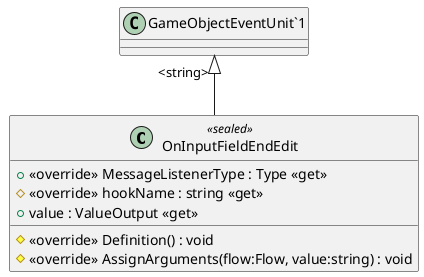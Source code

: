 @startuml
class OnInputFieldEndEdit <<sealed>> {
    + <<override>> MessageListenerType : Type <<get>>
    # <<override>> hookName : string <<get>>
    + value : ValueOutput <<get>>
    # <<override>> Definition() : void
    # <<override>> AssignArguments(flow:Flow, value:string) : void
}
"GameObjectEventUnit`1" "<string>" <|-- OnInputFieldEndEdit
@enduml
